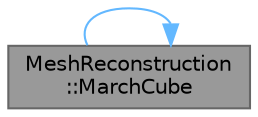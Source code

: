 digraph "MeshReconstruction::MarchCube"
{
 // INTERACTIVE_SVG=YES
 // LATEX_PDF_SIZE
  bgcolor="transparent";
  edge [fontname=Helvetica,fontsize=10,labelfontname=Helvetica,labelfontsize=10];
  node [fontname=Helvetica,fontsize=10,shape=box,height=0.2,width=0.4];
  rankdir="LR";
  Node1 [id="Node000001",label="MeshReconstruction\l::MarchCube",height=0.2,width=0.4,color="gray40", fillcolor="grey60", style="filled", fontcolor="black",tooltip="Reconstructs a triangle mesh from a given signed distance function using Marching Cubes."];
  Node1 -> Node1 [id="edge1_Node000001_Node000001",color="steelblue1",style="solid",tooltip=" "];
}
